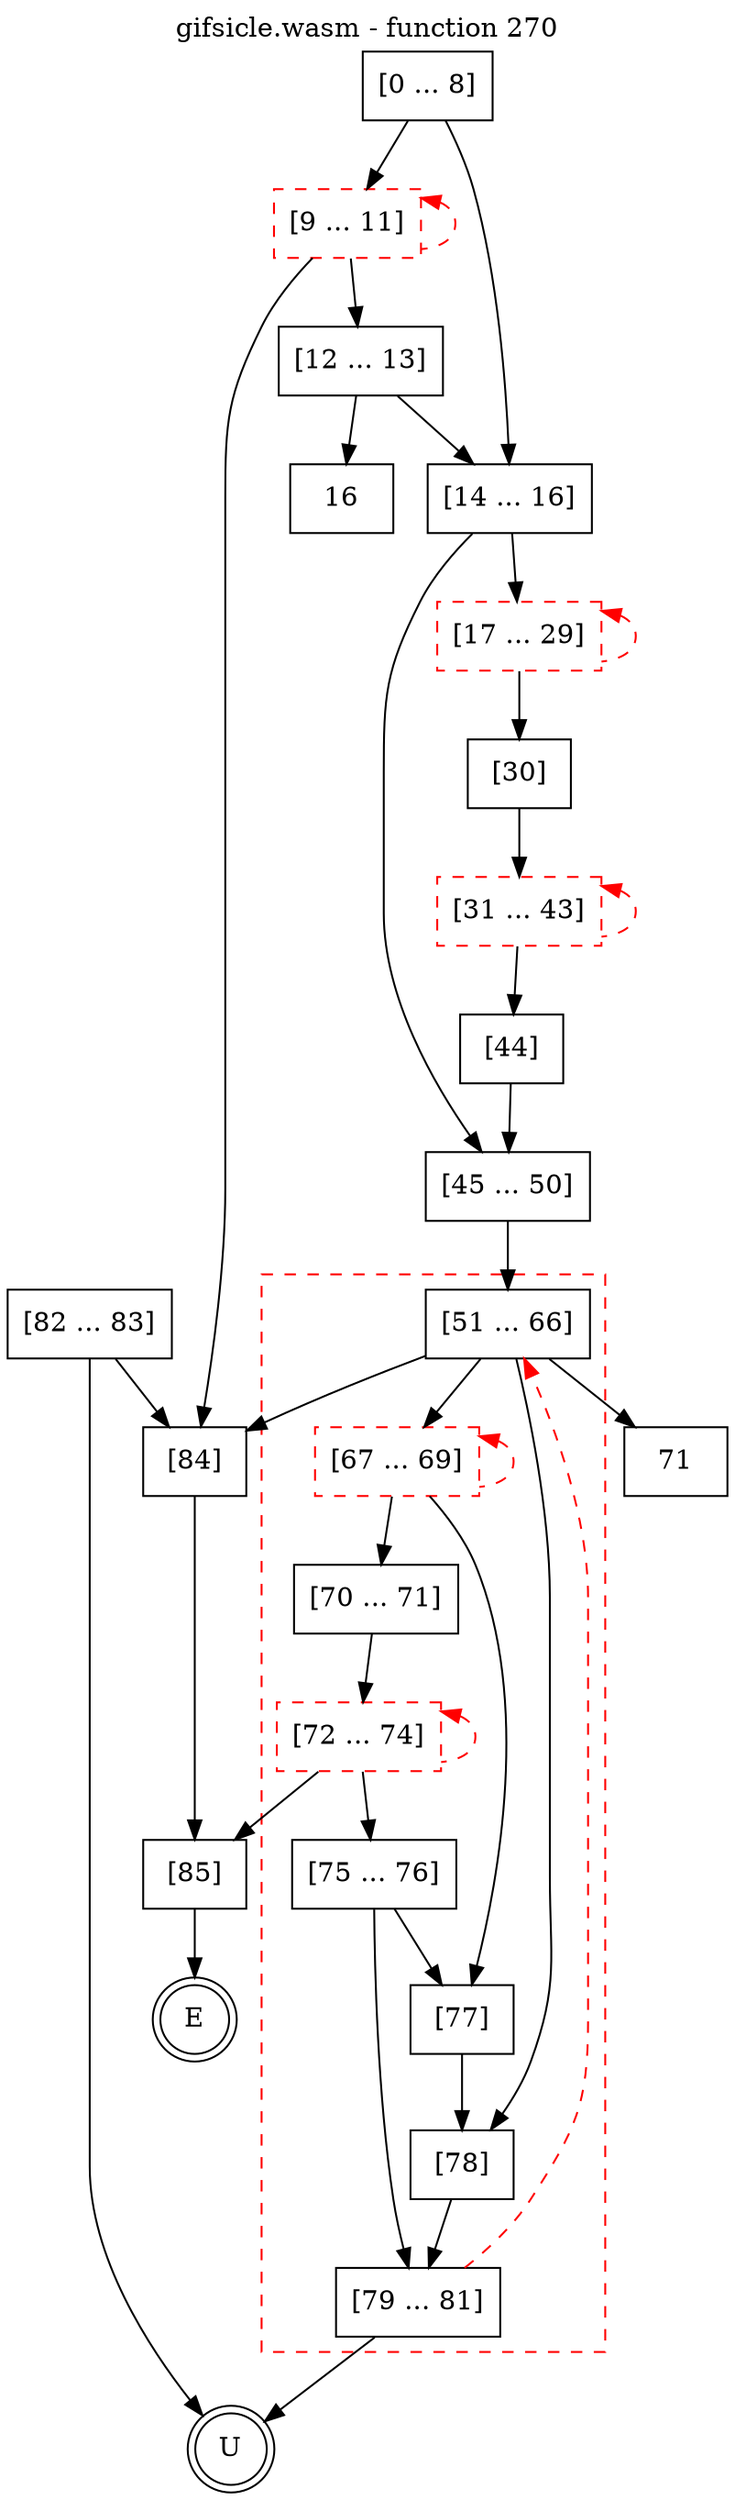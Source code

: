 digraph finite_state_machine {
    label = "gifsicle.wasm - function 270"
    labelloc =  t
    labelfontsize = 16
    labelfontcolor = black
    labelfontname = "Helvetica"
    node [shape = doublecircle]; E U ;
    node [shape = box];
    node [shape=box, color=black, style=solid] 0[label="[0 ... 8]"]
    node [shape=box, color=red, style=dashed] 9[label="[9 ... 11]"]
    node [shape=box, color=black, style=solid] 12[label="[12 ... 13]"]
    node [shape=box, color=black, style=solid] 14[label="[14 ... 16]"]
    node [shape=box, color=red, style=dashed] 17[label="[17 ... 29]"]
    node [shape=box, color=black, style=solid] 30[label="[30]"]
    node [shape=box, color=red, style=dashed] 31[label="[31 ... 43]"]
    node [shape=box, color=black, style=solid] 44[label="[44]"]
    node [shape=box, color=black, style=solid] 45[label="[45 ... 50]"]
    subgraph cluster_51{
    label = "";
    style = dashed color = red;
    node [shape=box, color=black, style=solid] 51[label="[51 ... 66]"]
    node [shape=box, color=red, style=dashed] 67[label="[67 ... 69]"]
    node [shape=box, color=black, style=solid] 70[label="[70 ... 71]"]
    node [shape=box, color=red, style=dashed] 72[label="[72 ... 74]"]
    node [shape=box, color=black, style=solid] 75[label="[75 ... 76]"]
    node [shape=box, color=black, style=solid] 77[label="[77]"]
    node [shape=box, color=black, style=solid] 78[label="[78]"]
    node [shape=box, color=black, style=solid] 79[label="[79 ... 81]"]
    }
    node [shape=box, color=black, style=solid] 82[label="[82 ... 83]"]
    node [shape=box, color=black, style=solid] 84[label="[84]"]
    node [shape=box, color=black, style=solid] 85[label="[85]"]
    node [shape=box, color=black, style=solid] U[label="U"]
    0 -> 9;
    0 -> 14;
    9 -> 12;
    9 -> 84;
    9 -> 9[style="dashed" color="red" dir=back];
    12 -> 14;
    12 -> 16;
    14 -> 17;
    14 -> 45;
    17 -> 30;
    17 -> 17[style="dashed" color="red" dir=back];
    30 -> 31;
    31 -> 44;
    31 -> 31[style="dashed" color="red" dir=back];
    44 -> 45;
    45 -> 51;
    51 -> 67;
    51 -> 71;
    51 -> 78;
    51 -> 84;
    67 -> 70;
    67 -> 77;
    67 -> 67[style="dashed" color="red" dir=back];
    70 -> 72;
    72 -> 75;
    72 -> 85;
    72 -> 72[style="dashed" color="red" dir=back];
    75 -> 77;
    75 -> 79;
    77 -> 78;
    78 -> 79;
    79 -> 51[style="dashed" color="red"];
    79 -> U;
    82 -> 84;
    82 -> U;
    84 -> 85;
    85 -> E;
}
